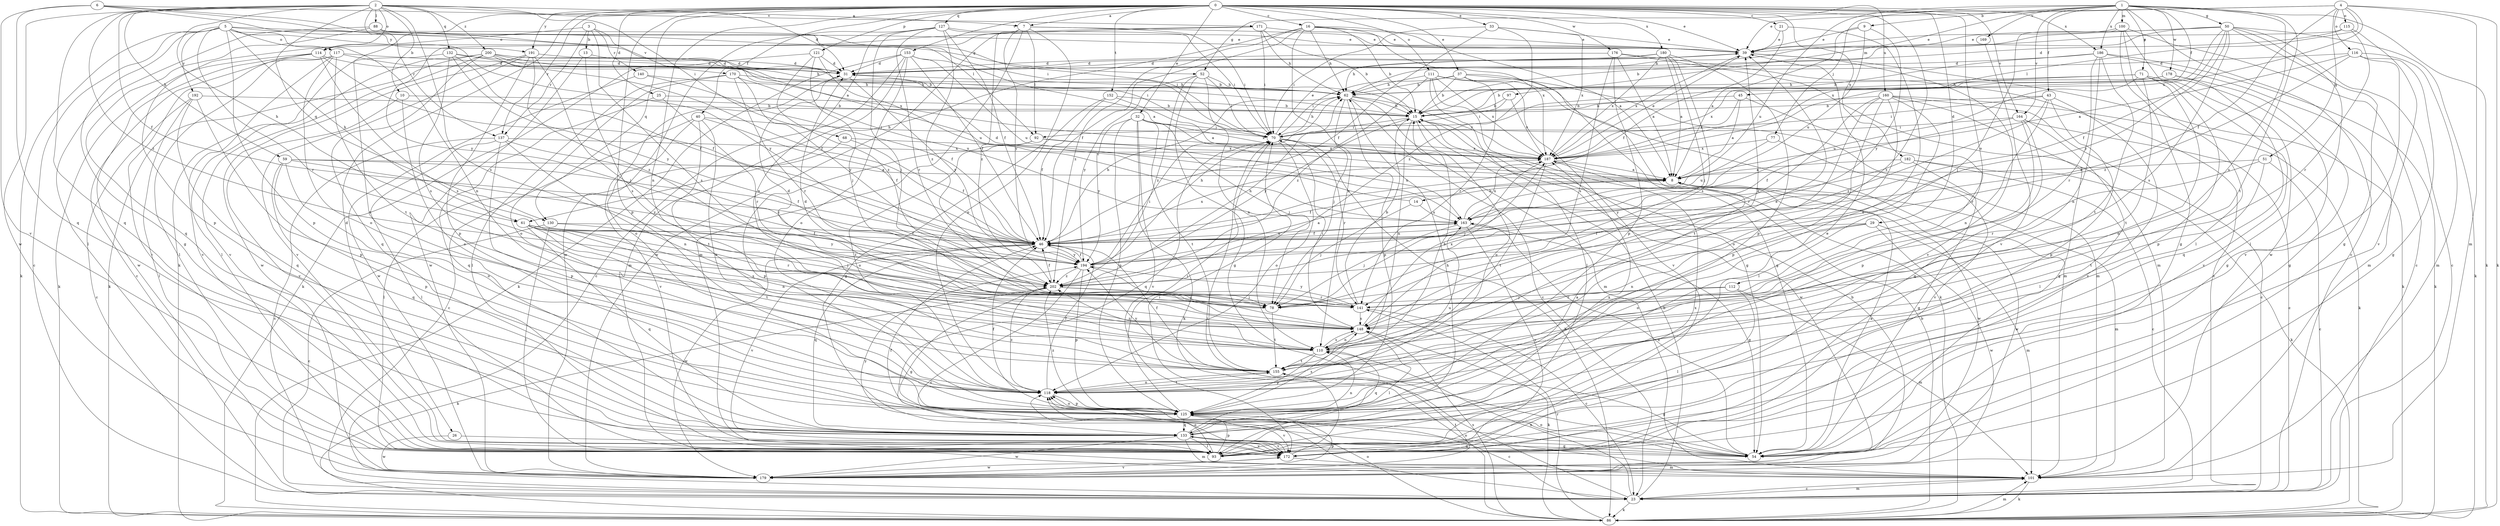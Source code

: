 strict digraph  {
0;
1;
2;
3;
4;
5;
6;
7;
8;
9;
10;
13;
14;
15;
16;
21;
23;
25;
26;
29;
31;
32;
33;
37;
39;
40;
43;
45;
46;
50;
51;
52;
54;
59;
61;
62;
68;
70;
71;
77;
78;
86;
88;
92;
93;
97;
100;
101;
110;
111;
112;
114;
115;
116;
117;
118;
121;
125;
127;
130;
132;
133;
137;
140;
141;
148;
152;
153;
155;
160;
163;
164;
169;
170;
171;
172;
176;
178;
179;
180;
182;
186;
187;
191;
192;
194;
200;
202;
0 -> 7  [label=a];
0 -> 16  [label=c];
0 -> 21  [label=c];
0 -> 25  [label=d];
0 -> 26  [label=d];
0 -> 29  [label=d];
0 -> 32  [label=e];
0 -> 33  [label=e];
0 -> 37  [label=e];
0 -> 39  [label=e];
0 -> 40  [label=f];
0 -> 86  [label=k];
0 -> 110  [label=n];
0 -> 111  [label=o];
0 -> 112  [label=o];
0 -> 121  [label=p];
0 -> 125  [label=p];
0 -> 127  [label=q];
0 -> 130  [label=q];
0 -> 137  [label=r];
0 -> 148  [label=s];
0 -> 152  [label=t];
0 -> 153  [label=t];
0 -> 160  [label=u];
0 -> 164  [label=v];
0 -> 176  [label=w];
0 -> 180  [label=x];
0 -> 182  [label=x];
0 -> 186  [label=x];
0 -> 191  [label=y];
1 -> 9  [label=b];
1 -> 23  [label=c];
1 -> 43  [label=f];
1 -> 45  [label=f];
1 -> 50  [label=g];
1 -> 71  [label=j];
1 -> 77  [label=j];
1 -> 86  [label=k];
1 -> 97  [label=m];
1 -> 100  [label=m];
1 -> 148  [label=s];
1 -> 155  [label=t];
1 -> 163  [label=u];
1 -> 164  [label=v];
1 -> 169  [label=v];
1 -> 178  [label=w];
1 -> 186  [label=x];
2 -> 7  [label=a];
2 -> 10  [label=b];
2 -> 31  [label=d];
2 -> 46  [label=f];
2 -> 59  [label=h];
2 -> 61  [label=h];
2 -> 68  [label=i];
2 -> 88  [label=l];
2 -> 114  [label=o];
2 -> 130  [label=q];
2 -> 132  [label=q];
2 -> 133  [label=q];
2 -> 137  [label=r];
2 -> 148  [label=s];
2 -> 179  [label=w];
2 -> 200  [label=z];
2 -> 202  [label=z];
3 -> 13  [label=b];
3 -> 114  [label=o];
3 -> 137  [label=r];
3 -> 140  [label=r];
3 -> 148  [label=s];
3 -> 170  [label=v];
4 -> 39  [label=e];
4 -> 46  [label=f];
4 -> 51  [label=g];
4 -> 52  [label=g];
4 -> 86  [label=k];
4 -> 92  [label=l];
4 -> 101  [label=m];
4 -> 115  [label=o];
4 -> 116  [label=o];
4 -> 187  [label=x];
5 -> 23  [label=c];
5 -> 52  [label=g];
5 -> 54  [label=g];
5 -> 61  [label=h];
5 -> 86  [label=k];
5 -> 110  [label=n];
5 -> 117  [label=o];
5 -> 125  [label=p];
5 -> 141  [label=r];
5 -> 191  [label=y];
5 -> 192  [label=y];
5 -> 194  [label=y];
6 -> 8  [label=a];
6 -> 70  [label=i];
6 -> 92  [label=l];
6 -> 133  [label=q];
6 -> 171  [label=v];
6 -> 172  [label=v];
7 -> 39  [label=e];
7 -> 70  [label=i];
7 -> 92  [label=l];
7 -> 101  [label=m];
7 -> 118  [label=o];
7 -> 179  [label=w];
7 -> 194  [label=y];
7 -> 202  [label=z];
8 -> 14  [label=b];
8 -> 46  [label=f];
8 -> 101  [label=m];
8 -> 179  [label=w];
9 -> 8  [label=a];
9 -> 39  [label=e];
9 -> 163  [label=u];
9 -> 194  [label=y];
10 -> 15  [label=b];
10 -> 118  [label=o];
10 -> 172  [label=v];
13 -> 31  [label=d];
13 -> 148  [label=s];
13 -> 179  [label=w];
14 -> 31  [label=d];
14 -> 78  [label=j];
14 -> 163  [label=u];
15 -> 70  [label=i];
15 -> 110  [label=n];
15 -> 118  [label=o];
15 -> 179  [label=w];
15 -> 194  [label=y];
16 -> 8  [label=a];
16 -> 15  [label=b];
16 -> 39  [label=e];
16 -> 46  [label=f];
16 -> 61  [label=h];
16 -> 62  [label=h];
16 -> 110  [label=n];
16 -> 187  [label=x];
16 -> 202  [label=z];
21 -> 39  [label=e];
21 -> 46  [label=f];
21 -> 118  [label=o];
23 -> 15  [label=b];
23 -> 70  [label=i];
23 -> 86  [label=k];
23 -> 101  [label=m];
23 -> 110  [label=n];
25 -> 15  [label=b];
25 -> 133  [label=q];
25 -> 141  [label=r];
26 -> 172  [label=v];
26 -> 179  [label=w];
29 -> 46  [label=f];
29 -> 101  [label=m];
29 -> 110  [label=n];
29 -> 118  [label=o];
29 -> 179  [label=w];
31 -> 62  [label=h];
31 -> 118  [label=o];
31 -> 194  [label=y];
32 -> 70  [label=i];
32 -> 78  [label=j];
32 -> 86  [label=k];
32 -> 125  [label=p];
32 -> 155  [label=t];
32 -> 172  [label=v];
32 -> 187  [label=x];
32 -> 194  [label=y];
33 -> 39  [label=e];
33 -> 46  [label=f];
33 -> 70  [label=i];
33 -> 187  [label=x];
33 -> 202  [label=z];
37 -> 15  [label=b];
37 -> 54  [label=g];
37 -> 62  [label=h];
37 -> 70  [label=i];
37 -> 101  [label=m];
37 -> 141  [label=r];
37 -> 172  [label=v];
39 -> 31  [label=d];
39 -> 86  [label=k];
39 -> 172  [label=v];
39 -> 187  [label=x];
40 -> 23  [label=c];
40 -> 46  [label=f];
40 -> 70  [label=i];
40 -> 118  [label=o];
40 -> 155  [label=t];
40 -> 172  [label=v];
43 -> 15  [label=b];
43 -> 70  [label=i];
43 -> 110  [label=n];
43 -> 125  [label=p];
43 -> 172  [label=v];
43 -> 202  [label=z];
45 -> 8  [label=a];
45 -> 15  [label=b];
45 -> 141  [label=r];
45 -> 187  [label=x];
46 -> 62  [label=h];
46 -> 133  [label=q];
46 -> 163  [label=u];
46 -> 172  [label=v];
46 -> 179  [label=w];
46 -> 187  [label=x];
46 -> 194  [label=y];
50 -> 15  [label=b];
50 -> 23  [label=c];
50 -> 39  [label=e];
50 -> 46  [label=f];
50 -> 54  [label=g];
50 -> 62  [label=h];
50 -> 86  [label=k];
50 -> 93  [label=l];
50 -> 148  [label=s];
50 -> 187  [label=x];
50 -> 194  [label=y];
51 -> 8  [label=a];
51 -> 23  [label=c];
51 -> 141  [label=r];
51 -> 155  [label=t];
52 -> 54  [label=g];
52 -> 62  [label=h];
52 -> 70  [label=i];
52 -> 110  [label=n];
52 -> 194  [label=y];
52 -> 202  [label=z];
54 -> 8  [label=a];
54 -> 46  [label=f];
54 -> 118  [label=o];
54 -> 133  [label=q];
54 -> 163  [label=u];
59 -> 8  [label=a];
59 -> 46  [label=f];
59 -> 118  [label=o];
59 -> 125  [label=p];
59 -> 133  [label=q];
59 -> 194  [label=y];
61 -> 46  [label=f];
61 -> 110  [label=n];
61 -> 133  [label=q];
61 -> 141  [label=r];
61 -> 148  [label=s];
61 -> 155  [label=t];
61 -> 194  [label=y];
61 -> 202  [label=z];
62 -> 15  [label=b];
62 -> 23  [label=c];
62 -> 78  [label=j];
62 -> 101  [label=m];
62 -> 125  [label=p];
62 -> 187  [label=x];
68 -> 46  [label=f];
68 -> 93  [label=l];
68 -> 187  [label=x];
70 -> 39  [label=e];
70 -> 62  [label=h];
70 -> 86  [label=k];
70 -> 118  [label=o];
70 -> 133  [label=q];
70 -> 141  [label=r];
70 -> 187  [label=x];
71 -> 15  [label=b];
71 -> 54  [label=g];
71 -> 62  [label=h];
71 -> 118  [label=o];
71 -> 125  [label=p];
71 -> 155  [label=t];
71 -> 163  [label=u];
71 -> 172  [label=v];
77 -> 163  [label=u];
77 -> 172  [label=v];
77 -> 187  [label=x];
78 -> 31  [label=d];
78 -> 155  [label=t];
86 -> 15  [label=b];
86 -> 101  [label=m];
86 -> 118  [label=o];
86 -> 141  [label=r];
86 -> 148  [label=s];
88 -> 39  [label=e];
88 -> 70  [label=i];
88 -> 93  [label=l];
88 -> 133  [label=q];
92 -> 118  [label=o];
92 -> 125  [label=p];
92 -> 163  [label=u];
92 -> 187  [label=x];
93 -> 118  [label=o];
93 -> 125  [label=p];
93 -> 187  [label=x];
97 -> 15  [label=b];
97 -> 70  [label=i];
97 -> 187  [label=x];
100 -> 23  [label=c];
100 -> 39  [label=e];
100 -> 54  [label=g];
100 -> 78  [label=j];
100 -> 93  [label=l];
100 -> 179  [label=w];
101 -> 23  [label=c];
101 -> 86  [label=k];
101 -> 118  [label=o];
110 -> 39  [label=e];
110 -> 125  [label=p];
110 -> 133  [label=q];
110 -> 148  [label=s];
110 -> 155  [label=t];
110 -> 202  [label=z];
111 -> 54  [label=g];
111 -> 62  [label=h];
111 -> 86  [label=k];
111 -> 93  [label=l];
111 -> 101  [label=m];
111 -> 187  [label=x];
111 -> 202  [label=z];
112 -> 78  [label=j];
112 -> 93  [label=l];
112 -> 101  [label=m];
112 -> 141  [label=r];
114 -> 31  [label=d];
114 -> 46  [label=f];
114 -> 86  [label=k];
114 -> 148  [label=s];
114 -> 172  [label=v];
114 -> 179  [label=w];
115 -> 31  [label=d];
115 -> 39  [label=e];
115 -> 141  [label=r];
115 -> 172  [label=v];
116 -> 8  [label=a];
116 -> 31  [label=d];
116 -> 54  [label=g];
116 -> 101  [label=m];
116 -> 172  [label=v];
116 -> 202  [label=z];
117 -> 15  [label=b];
117 -> 23  [label=c];
117 -> 31  [label=d];
117 -> 93  [label=l];
117 -> 118  [label=o];
117 -> 155  [label=t];
117 -> 172  [label=v];
118 -> 46  [label=f];
118 -> 125  [label=p];
118 -> 155  [label=t];
118 -> 163  [label=u];
118 -> 202  [label=z];
121 -> 31  [label=d];
121 -> 78  [label=j];
121 -> 86  [label=k];
121 -> 163  [label=u];
121 -> 202  [label=z];
125 -> 8  [label=a];
125 -> 23  [label=c];
125 -> 39  [label=e];
125 -> 46  [label=f];
125 -> 70  [label=i];
125 -> 118  [label=o];
125 -> 133  [label=q];
125 -> 148  [label=s];
125 -> 172  [label=v];
125 -> 202  [label=z];
127 -> 39  [label=e];
127 -> 46  [label=f];
127 -> 70  [label=i];
127 -> 78  [label=j];
127 -> 110  [label=n];
127 -> 141  [label=r];
127 -> 179  [label=w];
127 -> 202  [label=z];
130 -> 23  [label=c];
130 -> 46  [label=f];
130 -> 78  [label=j];
130 -> 93  [label=l];
132 -> 31  [label=d];
132 -> 46  [label=f];
132 -> 62  [label=h];
132 -> 148  [label=s];
132 -> 155  [label=t];
132 -> 194  [label=y];
133 -> 54  [label=g];
133 -> 62  [label=h];
133 -> 93  [label=l];
133 -> 101  [label=m];
133 -> 110  [label=n];
133 -> 172  [label=v];
133 -> 179  [label=w];
133 -> 187  [label=x];
137 -> 23  [label=c];
137 -> 93  [label=l];
137 -> 110  [label=n];
137 -> 125  [label=p];
137 -> 187  [label=x];
137 -> 202  [label=z];
140 -> 46  [label=f];
140 -> 62  [label=h];
140 -> 179  [label=w];
141 -> 15  [label=b];
141 -> 23  [label=c];
141 -> 148  [label=s];
141 -> 194  [label=y];
148 -> 31  [label=d];
148 -> 39  [label=e];
148 -> 70  [label=i];
148 -> 86  [label=k];
148 -> 93  [label=l];
148 -> 110  [label=n];
148 -> 187  [label=x];
152 -> 8  [label=a];
152 -> 15  [label=b];
152 -> 46  [label=f];
152 -> 54  [label=g];
153 -> 8  [label=a];
153 -> 23  [label=c];
153 -> 31  [label=d];
153 -> 46  [label=f];
153 -> 86  [label=k];
153 -> 101  [label=m];
153 -> 118  [label=o];
153 -> 163  [label=u];
155 -> 15  [label=b];
155 -> 46  [label=f];
155 -> 54  [label=g];
155 -> 118  [label=o];
155 -> 194  [label=y];
160 -> 15  [label=b];
160 -> 23  [label=c];
160 -> 54  [label=g];
160 -> 86  [label=k];
160 -> 93  [label=l];
160 -> 118  [label=o];
160 -> 125  [label=p];
160 -> 141  [label=r];
160 -> 155  [label=t];
163 -> 46  [label=f];
163 -> 54  [label=g];
163 -> 78  [label=j];
163 -> 172  [label=v];
163 -> 187  [label=x];
164 -> 23  [label=c];
164 -> 46  [label=f];
164 -> 70  [label=i];
164 -> 93  [label=l];
164 -> 125  [label=p];
164 -> 133  [label=q];
169 -> 172  [label=v];
170 -> 62  [label=h];
170 -> 93  [label=l];
170 -> 118  [label=o];
170 -> 141  [label=r];
170 -> 163  [label=u];
170 -> 194  [label=y];
171 -> 15  [label=b];
171 -> 39  [label=e];
171 -> 62  [label=h];
171 -> 70  [label=i];
171 -> 125  [label=p];
171 -> 194  [label=y];
172 -> 70  [label=i];
172 -> 101  [label=m];
172 -> 179  [label=w];
172 -> 194  [label=y];
176 -> 8  [label=a];
176 -> 23  [label=c];
176 -> 31  [label=d];
176 -> 101  [label=m];
176 -> 125  [label=p];
176 -> 148  [label=s];
178 -> 54  [label=g];
178 -> 62  [label=h];
178 -> 133  [label=q];
178 -> 187  [label=x];
179 -> 15  [label=b];
179 -> 125  [label=p];
179 -> 155  [label=t];
179 -> 172  [label=v];
180 -> 8  [label=a];
180 -> 31  [label=d];
180 -> 62  [label=h];
180 -> 78  [label=j];
180 -> 125  [label=p];
180 -> 148  [label=s];
180 -> 187  [label=x];
182 -> 8  [label=a];
182 -> 23  [label=c];
182 -> 54  [label=g];
182 -> 86  [label=k];
182 -> 194  [label=y];
186 -> 15  [label=b];
186 -> 31  [label=d];
186 -> 86  [label=k];
186 -> 101  [label=m];
186 -> 110  [label=n];
186 -> 141  [label=r];
186 -> 155  [label=t];
187 -> 8  [label=a];
187 -> 39  [label=e];
187 -> 78  [label=j];
187 -> 155  [label=t];
187 -> 179  [label=w];
191 -> 31  [label=d];
191 -> 78  [label=j];
191 -> 125  [label=p];
191 -> 172  [label=v];
191 -> 179  [label=w];
191 -> 202  [label=z];
192 -> 15  [label=b];
192 -> 23  [label=c];
192 -> 93  [label=l];
192 -> 125  [label=p];
192 -> 133  [label=q];
194 -> 8  [label=a];
194 -> 23  [label=c];
194 -> 46  [label=f];
194 -> 62  [label=h];
194 -> 70  [label=i];
194 -> 125  [label=p];
194 -> 148  [label=s];
194 -> 202  [label=z];
200 -> 15  [label=b];
200 -> 31  [label=d];
200 -> 46  [label=f];
200 -> 70  [label=i];
200 -> 86  [label=k];
200 -> 93  [label=l];
200 -> 133  [label=q];
200 -> 172  [label=v];
200 -> 187  [label=x];
202 -> 46  [label=f];
202 -> 54  [label=g];
202 -> 62  [label=h];
202 -> 78  [label=j];
202 -> 86  [label=k];
202 -> 141  [label=r];
}
